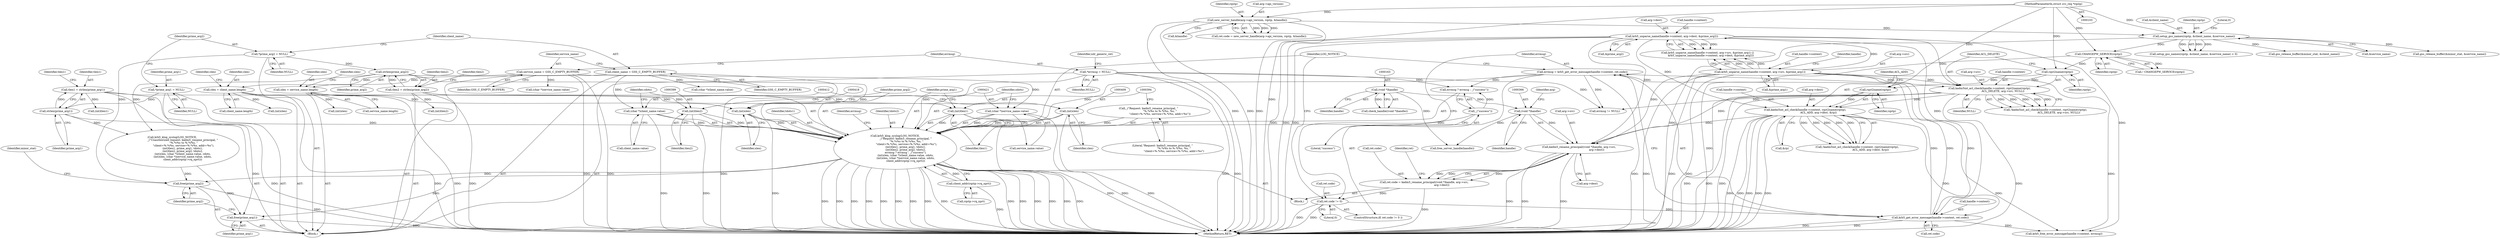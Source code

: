 digraph "0_krb5_83ed75feba32e46f736fcce0d96a0445f29b96c2_18@API" {
"1000389" [label="(Call,krb5_klog_syslog(LOG_NOTICE,\n                         _(\"Request: kadm5_rename_principal, \"\n                           \"%.*s%s to %.*s%s, %s, \"\n                           \"client=%.*s%s, service=%.*s%s, addr=%s\"),\n                         (int)tlen1, prime_arg1, tdots1,\n                         (int)tlen2, prime_arg2, tdots2,\n                         errmsg ? errmsg : _(\"success\"),\n                         (int)clen, (char *)client_name.value, cdots,\n                         (int)slen, (char *)service_name.value, sdots,\n                         client_addr(rqstp->rq_xprt)))"];
"1000391" [label="(Call,_(\"Request: kadm5_rename_principal, \"\n                           \"%.*s%s to %.*s%s, %s, \"\n                           \"client=%.*s%s, service=%.*s%s, addr=%s\"))"];
"1000393" [label="(Call,(int)tlen1)"];
"1000209" [label="(Call,tlen1 = strlen(prime_arg1))"];
"1000211" [label="(Call,strlen(prime_arg1))"];
"1000109" [label="(Call,*prime_arg1 = NULL)"];
"1000398" [label="(Call,(int)tlen2)"];
"1000218" [label="(Call,tlen2 = strlen(prime_arg2))"];
"1000220" [label="(Call,strlen(prime_arg2))"];
"1000113" [label="(Call,*prime_arg2 = NULL)"];
"1000128" [label="(Call,*errmsg = NULL)"];
"1000380" [label="(Call,errmsg = krb5_get_error_message(handle->context, ret.code))"];
"1000382" [label="(Call,krb5_get_error_message(handle->context, ret.code))"];
"1000193" [label="(Call,krb5_unparse_name(handle->context, arg->dest, &prime_arg2))"];
"1000184" [label="(Call,krb5_unparse_name(handle->context, arg->src, &prime_arg1))"];
"1000278" [label="(Call,kadm5int_acl_check(handle->context, rqst2name(rqstp),\n                                ACL_ADD, arg->dest, &rp))"];
"1000259" [label="(Call,kadm5int_acl_check(handle->context, rqst2name(rqstp),\n                                ACL_DELETE, arg->src, NULL))"];
"1000263" [label="(Call,rqst2name(rqstp))"];
"1000254" [label="(Call,CHANGEPW_SERVICE(rqstp))"];
"1000168" [label="(Call,setup_gss_names(rqstp, &client_name, &service_name))"];
"1000148" [label="(Call,new_server_handle(arg->api_version, rqstp, &handle))"];
"1000105" [label="(MethodParameterIn,struct svc_req *rqstp)"];
"1000282" [label="(Call,rqst2name(rqstp))"];
"1000375" [label="(Call,ret.code != 0)"];
"1000360" [label="(Call,ret.code = kadm5_rename_principal((void *)handle, arg->src,\n                                          arg->dest))"];
"1000364" [label="(Call,kadm5_rename_principal((void *)handle, arg->src,\n                                          arg->dest))"];
"1000365" [label="(Call,(void *)handle)"];
"1000162" [label="(Call,(void *)handle)"];
"1000406" [label="(Call,_(\"success\"))"];
"1000408" [label="(Call,(int)clen)"];
"1000227" [label="(Call,clen = client_name.length)"];
"1000117" [label="(Call,client_name = GSS_C_EMPTY_BUFFER)"];
"1000411" [label="(Call,(char *)client_name.value)"];
"1000417" [label="(Call,(int)slen)"];
"1000237" [label="(Call,slen = service_name.length)"];
"1000121" [label="(Call,service_name = GSS_C_EMPTY_BUFFER)"];
"1000420" [label="(Call,(char *)service_name.value)"];
"1000426" [label="(Call,client_addr(rqstp->rq_xprt))"];
"1000440" [label="(Call,free(prime_arg1))"];
"1000442" [label="(Call,free(prime_arg2))"];
"1000345" [label="(Call,(int)slen)"];
"1000195" [label="(Identifier,handle)"];
"1000431" [label="(Call,errmsg != NULL)"];
"1000110" [label="(Identifier,prime_arg1)"];
"1000443" [label="(Identifier,prime_arg2)"];
"1000382" [label="(Call,krb5_get_error_message(handle->context, ret.code))"];
"1000364" [label="(Call,kadm5_rename_principal((void *)handle, arg->src,\n                                          arg->dest))"];
"1000172" [label="(Call,&service_name)"];
"1000113" [label="(Call,*prime_arg2 = NULL)"];
"1000234" [label="(Identifier,clen)"];
"1000130" [label="(Identifier,NULL)"];
"1000105" [label="(MethodParameterIn,struct svc_req *rqstp)"];
"1000162" [label="(Call,(void *)handle)"];
"1000219" [label="(Identifier,tlen2)"];
"1000194" [label="(Call,handle->context)"];
"1000122" [label="(Identifier,service_name)"];
"1000215" [label="(Identifier,tlen1)"];
"1000263" [label="(Call,rqst2name(rqstp))"];
"1000407" [label="(Literal,\"success\")"];
"1000260" [label="(Call,handle->context)"];
"1000419" [label="(Identifier,slen)"];
"1000417" [label="(Call,(int)slen)"];
"1000397" [label="(Identifier,tdots1)"];
"1000212" [label="(Identifier,prime_arg1)"];
"1000253" [label="(Call,! CHANGEPW_SERVICE(rqstp))"];
"1000188" [label="(Call,arg->src)"];
"1000403" [label="(Call,errmsg ? errmsg : _(\"success\"))"];
"1000285" [label="(Call,arg->dest)"];
"1000406" [label="(Call,_(\"success\"))"];
"1000224" [label="(Identifier,tlen2)"];
"1000377" [label="(Identifier,ret)"];
"1000152" [label="(Identifier,rqstp)"];
"1000361" [label="(Call,ret.code)"];
"1000368" [label="(Call,arg->src)"];
"1000427" [label="(Call,rqstp->rq_xprt)"];
"1000367" [label="(Identifier,handle)"];
"1000446" [label="(Identifier,minor_stat)"];
"1000331" [label="(Call,(int)tlen2)"];
"1000279" [label="(Call,handle->context)"];
"1000121" [label="(Call,service_name = GSS_C_EMPTY_BUFFER)"];
"1000193" [label="(Call,krb5_unparse_name(handle->context, arg->dest, &prime_arg2))"];
"1000449" [label="(Call,gss_release_buffer(&minor_stat, &service_name))"];
"1000360" [label="(Call,ret.code = kadm5_rename_principal((void *)handle, arg->src,\n                                          arg->dest))"];
"1000148" [label="(Call,new_server_handle(arg->api_version, rqstp, &handle))"];
"1000434" [label="(Call,krb5_free_error_message(handle->context, errmsg))"];
"1000442" [label="(Call,free(prime_arg2))"];
"1000239" [label="(Call,service_name.length)"];
"1000326" [label="(Call,(int)tlen1)"];
"1000106" [label="(Block,)"];
"1000359" [label="(Block,)"];
"1000115" [label="(Identifier,NULL)"];
"1000401" [label="(Identifier,prime_arg2)"];
"1000168" [label="(Call,setup_gss_names(rqstp, &client_name, &service_name))"];
"1000375" [label="(Call,ret.code != 0)"];
"1000220" [label="(Call,strlen(prime_arg2))"];
"1000161" [label="(Call,check_handle((void *)handle))"];
"1000111" [label="(Identifier,NULL)"];
"1000269" [label="(Identifier,NULL)"];
"1000227" [label="(Call,clen = client_name.length)"];
"1000149" [label="(Call,arg->api_version)"];
"1000374" [label="(ControlStructure,if( ret.code != 0 ))"];
"1000392" [label="(Literal,\"Request: kadm5_rename_principal, \"\n                           \"%.*s%s to %.*s%s, %s, \"\n                           \"client=%.*s%s, service=%.*s%s, addr=%s\")"];
"1000408" [label="(Call,(int)clen)"];
"1000441" [label="(Identifier,prime_arg1)"];
"1000432" [label="(Identifier,errmsg)"];
"1000396" [label="(Identifier,prime_arg1)"];
"1000191" [label="(Call,&prime_arg1)"];
"1000440" [label="(Call,free(prime_arg1))"];
"1000278" [label="(Call,kadm5int_acl_check(handle->context, rqst2name(rqstp),\n                                ACL_ADD, arg->dest, &rp))"];
"1000383" [label="(Call,handle->context)"];
"1000153" [label="(Call,&handle)"];
"1000228" [label="(Identifier,clen)"];
"1000277" [label="(Call,!kadm5int_acl_check(handle->context, rqst2name(rqstp),\n                                ACL_ADD, arg->dest, &rp))"];
"1000411" [label="(Call,(char *)client_name.value)"];
"1000282" [label="(Call,rqst2name(rqstp))"];
"1000218" [label="(Call,tlen2 = strlen(prime_arg2))"];
"1000380" [label="(Call,errmsg = krb5_get_error_message(handle->context, ret.code))"];
"1000221" [label="(Identifier,prime_arg2)"];
"1000140" [label="(Identifier,xdr_generic_ret)"];
"1000365" [label="(Call,(void *)handle)"];
"1000164" [label="(Identifier,handle)"];
"1000266" [label="(Call,arg->src)"];
"1000371" [label="(Call,arg->dest)"];
"1000129" [label="(Identifier,errmsg)"];
"1000238" [label="(Identifier,slen)"];
"1000118" [label="(Identifier,client_name)"];
"1000420" [label="(Call,(char *)service_name.value)"];
"1000376" [label="(Call,ret.code)"];
"1000209" [label="(Call,tlen1 = strlen(prime_arg1))"];
"1000200" [label="(Call,&prime_arg2)"];
"1000197" [label="(Call,arg->dest)"];
"1000369" [label="(Identifier,arg)"];
"1000144" [label="(Call,ret.code = new_server_handle(arg->api_version, rqstp, &handle))"];
"1000119" [label="(Identifier,GSS_C_EMPTY_BUFFER)"];
"1000184" [label="(Call,krb5_unparse_name(handle->context, arg->src, &prime_arg1))"];
"1000264" [label="(Identifier,rqstp)"];
"1000410" [label="(Identifier,clen)"];
"1000117" [label="(Call,client_name = GSS_C_EMPTY_BUFFER)"];
"1000229" [label="(Call,client_name.length)"];
"1000244" [label="(Identifier,slen)"];
"1000426" [label="(Call,client_addr(rqstp->rq_xprt))"];
"1000398" [label="(Call,(int)tlen2)"];
"1000348" [label="(Call,(char *)service_name.value)"];
"1000170" [label="(Call,&client_name)"];
"1000389" [label="(Call,krb5_klog_syslog(LOG_NOTICE,\n                         _(\"Request: kadm5_rename_principal, \"\n                           \"%.*s%s to %.*s%s, %s, \"\n                           \"client=%.*s%s, service=%.*s%s, addr=%s\"),\n                         (int)tlen1, prime_arg1, tdots1,\n                         (int)tlen2, prime_arg2, tdots2,\n                         errmsg ? errmsg : _(\"success\"),\n                         (int)clen, (char *)client_name.value, cdots,\n                         (int)slen, (char *)service_name.value, sdots,\n                         client_addr(rqstp->rq_xprt)))"];
"1000339" [label="(Call,(char *)client_name.value)"];
"1000128" [label="(Call,*errmsg = NULL)"];
"1000258" [label="(Call,!kadm5int_acl_check(handle->context, rqst2name(rqstp),\n                                ACL_DELETE, arg->src, NULL))"];
"1000416" [label="(Identifier,cdots)"];
"1000283" [label="(Identifier,rqstp)"];
"1000379" [label="(Literal,0)"];
"1000444" [label="(Call,gss_release_buffer(&minor_stat, &client_name))"];
"1000425" [label="(Identifier,sdots)"];
"1000322" [label="(Call,krb5_klog_syslog(LOG_NOTICE,\n                         _(\"Unauthorized request: kadm5_rename_principal, \"\n                           \"%.*s%s to %.*s%s, \"\n                           \"client=%.*s%s, service=%.*s%s, addr=%s\"),\n                         (int)tlen1, prime_arg1, tdots1,\n                         (int)tlen2, prime_arg2, tdots2,\n                         (int)clen, (char *)client_name.value, cdots,\n                         (int)slen, (char *)service_name.value, sdots,\n                         client_addr(rqstp->rq_xprt)))"];
"1000381" [label="(Identifier,errmsg)"];
"1000413" [label="(Call,client_name.value)"];
"1000185" [label="(Call,handle->context)"];
"1000211" [label="(Call,strlen(prime_arg1))"];
"1000393" [label="(Call,(int)tlen1)"];
"1000183" [label="(Call,krb5_unparse_name(handle->context, arg->src, &prime_arg1) ||\n        krb5_unparse_name(handle->context, arg->dest, &prime_arg2))"];
"1000114" [label="(Identifier,prime_arg2)"];
"1000255" [label="(Identifier,rqstp)"];
"1000336" [label="(Call,(int)clen)"];
"1000402" [label="(Identifier,tdots2)"];
"1000459" [label="(MethodReturn,RET)"];
"1000265" [label="(Identifier,ACL_DELETE)"];
"1000169" [label="(Identifier,rqstp)"];
"1000395" [label="(Identifier,tlen1)"];
"1000259" [label="(Call,kadm5int_acl_check(handle->context, rqst2name(rqstp),\n                                ACL_DELETE, arg->src, NULL))"];
"1000386" [label="(Call,ret.code)"];
"1000284" [label="(Identifier,ACL_ADD)"];
"1000391" [label="(Call,_(\"Request: kadm5_rename_principal, \"\n                           \"%.*s%s to %.*s%s, %s, \"\n                           \"client=%.*s%s, service=%.*s%s, addr=%s\"))"];
"1000390" [label="(Identifier,LOG_NOTICE)"];
"1000174" [label="(Literal,0)"];
"1000454" [label="(Call,free_server_handle(handle))"];
"1000210" [label="(Identifier,tlen1)"];
"1000237" [label="(Call,slen = service_name.length)"];
"1000109" [label="(Call,*prime_arg1 = NULL)"];
"1000123" [label="(Identifier,GSS_C_EMPTY_BUFFER)"];
"1000254" [label="(Call,CHANGEPW_SERVICE(rqstp))"];
"1000167" [label="(Call,setup_gss_names(rqstp, &client_name, &service_name) < 0)"];
"1000400" [label="(Identifier,tlen2)"];
"1000288" [label="(Call,&rp)"];
"1000422" [label="(Call,service_name.value)"];
"1000389" -> "1000359"  [label="AST: "];
"1000389" -> "1000426"  [label="CFG: "];
"1000390" -> "1000389"  [label="AST: "];
"1000391" -> "1000389"  [label="AST: "];
"1000393" -> "1000389"  [label="AST: "];
"1000396" -> "1000389"  [label="AST: "];
"1000397" -> "1000389"  [label="AST: "];
"1000398" -> "1000389"  [label="AST: "];
"1000401" -> "1000389"  [label="AST: "];
"1000402" -> "1000389"  [label="AST: "];
"1000403" -> "1000389"  [label="AST: "];
"1000408" -> "1000389"  [label="AST: "];
"1000411" -> "1000389"  [label="AST: "];
"1000416" -> "1000389"  [label="AST: "];
"1000417" -> "1000389"  [label="AST: "];
"1000420" -> "1000389"  [label="AST: "];
"1000425" -> "1000389"  [label="AST: "];
"1000426" -> "1000389"  [label="AST: "];
"1000432" -> "1000389"  [label="CFG: "];
"1000389" -> "1000459"  [label="DDG: "];
"1000389" -> "1000459"  [label="DDG: "];
"1000389" -> "1000459"  [label="DDG: "];
"1000389" -> "1000459"  [label="DDG: "];
"1000389" -> "1000459"  [label="DDG: "];
"1000389" -> "1000459"  [label="DDG: "];
"1000389" -> "1000459"  [label="DDG: "];
"1000389" -> "1000459"  [label="DDG: "];
"1000389" -> "1000459"  [label="DDG: "];
"1000389" -> "1000459"  [label="DDG: "];
"1000389" -> "1000459"  [label="DDG: "];
"1000389" -> "1000459"  [label="DDG: "];
"1000389" -> "1000459"  [label="DDG: "];
"1000389" -> "1000459"  [label="DDG: "];
"1000389" -> "1000459"  [label="DDG: "];
"1000391" -> "1000389"  [label="DDG: "];
"1000393" -> "1000389"  [label="DDG: "];
"1000211" -> "1000389"  [label="DDG: "];
"1000398" -> "1000389"  [label="DDG: "];
"1000220" -> "1000389"  [label="DDG: "];
"1000128" -> "1000389"  [label="DDG: "];
"1000380" -> "1000389"  [label="DDG: "];
"1000406" -> "1000389"  [label="DDG: "];
"1000408" -> "1000389"  [label="DDG: "];
"1000411" -> "1000389"  [label="DDG: "];
"1000417" -> "1000389"  [label="DDG: "];
"1000420" -> "1000389"  [label="DDG: "];
"1000426" -> "1000389"  [label="DDG: "];
"1000389" -> "1000440"  [label="DDG: "];
"1000389" -> "1000442"  [label="DDG: "];
"1000391" -> "1000392"  [label="CFG: "];
"1000392" -> "1000391"  [label="AST: "];
"1000394" -> "1000391"  [label="CFG: "];
"1000393" -> "1000395"  [label="CFG: "];
"1000394" -> "1000393"  [label="AST: "];
"1000395" -> "1000393"  [label="AST: "];
"1000396" -> "1000393"  [label="CFG: "];
"1000393" -> "1000459"  [label="DDG: "];
"1000209" -> "1000393"  [label="DDG: "];
"1000209" -> "1000106"  [label="AST: "];
"1000209" -> "1000211"  [label="CFG: "];
"1000210" -> "1000209"  [label="AST: "];
"1000211" -> "1000209"  [label="AST: "];
"1000215" -> "1000209"  [label="CFG: "];
"1000209" -> "1000459"  [label="DDG: "];
"1000211" -> "1000209"  [label="DDG: "];
"1000209" -> "1000326"  [label="DDG: "];
"1000211" -> "1000212"  [label="CFG: "];
"1000212" -> "1000211"  [label="AST: "];
"1000109" -> "1000211"  [label="DDG: "];
"1000211" -> "1000322"  [label="DDG: "];
"1000109" -> "1000106"  [label="AST: "];
"1000109" -> "1000111"  [label="CFG: "];
"1000110" -> "1000109"  [label="AST: "];
"1000111" -> "1000109"  [label="AST: "];
"1000114" -> "1000109"  [label="CFG: "];
"1000109" -> "1000440"  [label="DDG: "];
"1000398" -> "1000400"  [label="CFG: "];
"1000399" -> "1000398"  [label="AST: "];
"1000400" -> "1000398"  [label="AST: "];
"1000401" -> "1000398"  [label="CFG: "];
"1000398" -> "1000459"  [label="DDG: "];
"1000218" -> "1000398"  [label="DDG: "];
"1000218" -> "1000106"  [label="AST: "];
"1000218" -> "1000220"  [label="CFG: "];
"1000219" -> "1000218"  [label="AST: "];
"1000220" -> "1000218"  [label="AST: "];
"1000224" -> "1000218"  [label="CFG: "];
"1000218" -> "1000459"  [label="DDG: "];
"1000220" -> "1000218"  [label="DDG: "];
"1000218" -> "1000331"  [label="DDG: "];
"1000220" -> "1000221"  [label="CFG: "];
"1000221" -> "1000220"  [label="AST: "];
"1000113" -> "1000220"  [label="DDG: "];
"1000220" -> "1000322"  [label="DDG: "];
"1000113" -> "1000106"  [label="AST: "];
"1000113" -> "1000115"  [label="CFG: "];
"1000114" -> "1000113"  [label="AST: "];
"1000115" -> "1000113"  [label="AST: "];
"1000118" -> "1000113"  [label="CFG: "];
"1000113" -> "1000442"  [label="DDG: "];
"1000128" -> "1000106"  [label="AST: "];
"1000128" -> "1000130"  [label="CFG: "];
"1000129" -> "1000128"  [label="AST: "];
"1000130" -> "1000128"  [label="AST: "];
"1000140" -> "1000128"  [label="CFG: "];
"1000128" -> "1000459"  [label="DDG: "];
"1000128" -> "1000459"  [label="DDG: "];
"1000128" -> "1000403"  [label="DDG: "];
"1000128" -> "1000431"  [label="DDG: "];
"1000380" -> "1000374"  [label="AST: "];
"1000380" -> "1000382"  [label="CFG: "];
"1000381" -> "1000380"  [label="AST: "];
"1000382" -> "1000380"  [label="AST: "];
"1000390" -> "1000380"  [label="CFG: "];
"1000380" -> "1000459"  [label="DDG: "];
"1000382" -> "1000380"  [label="DDG: "];
"1000382" -> "1000380"  [label="DDG: "];
"1000380" -> "1000403"  [label="DDG: "];
"1000380" -> "1000431"  [label="DDG: "];
"1000382" -> "1000386"  [label="CFG: "];
"1000383" -> "1000382"  [label="AST: "];
"1000386" -> "1000382"  [label="AST: "];
"1000382" -> "1000459"  [label="DDG: "];
"1000382" -> "1000459"  [label="DDG: "];
"1000193" -> "1000382"  [label="DDG: "];
"1000184" -> "1000382"  [label="DDG: "];
"1000278" -> "1000382"  [label="DDG: "];
"1000375" -> "1000382"  [label="DDG: "];
"1000382" -> "1000434"  [label="DDG: "];
"1000193" -> "1000183"  [label="AST: "];
"1000193" -> "1000200"  [label="CFG: "];
"1000194" -> "1000193"  [label="AST: "];
"1000197" -> "1000193"  [label="AST: "];
"1000200" -> "1000193"  [label="AST: "];
"1000183" -> "1000193"  [label="CFG: "];
"1000193" -> "1000459"  [label="DDG: "];
"1000193" -> "1000459"  [label="DDG: "];
"1000193" -> "1000459"  [label="DDG: "];
"1000193" -> "1000183"  [label="DDG: "];
"1000193" -> "1000183"  [label="DDG: "];
"1000193" -> "1000183"  [label="DDG: "];
"1000184" -> "1000193"  [label="DDG: "];
"1000193" -> "1000259"  [label="DDG: "];
"1000193" -> "1000278"  [label="DDG: "];
"1000193" -> "1000364"  [label="DDG: "];
"1000193" -> "1000434"  [label="DDG: "];
"1000184" -> "1000183"  [label="AST: "];
"1000184" -> "1000191"  [label="CFG: "];
"1000185" -> "1000184"  [label="AST: "];
"1000188" -> "1000184"  [label="AST: "];
"1000191" -> "1000184"  [label="AST: "];
"1000195" -> "1000184"  [label="CFG: "];
"1000183" -> "1000184"  [label="CFG: "];
"1000184" -> "1000459"  [label="DDG: "];
"1000184" -> "1000459"  [label="DDG: "];
"1000184" -> "1000459"  [label="DDG: "];
"1000184" -> "1000183"  [label="DDG: "];
"1000184" -> "1000183"  [label="DDG: "];
"1000184" -> "1000183"  [label="DDG: "];
"1000184" -> "1000259"  [label="DDG: "];
"1000184" -> "1000259"  [label="DDG: "];
"1000184" -> "1000364"  [label="DDG: "];
"1000184" -> "1000434"  [label="DDG: "];
"1000278" -> "1000277"  [label="AST: "];
"1000278" -> "1000288"  [label="CFG: "];
"1000279" -> "1000278"  [label="AST: "];
"1000282" -> "1000278"  [label="AST: "];
"1000284" -> "1000278"  [label="AST: "];
"1000285" -> "1000278"  [label="AST: "];
"1000288" -> "1000278"  [label="AST: "];
"1000277" -> "1000278"  [label="CFG: "];
"1000278" -> "1000459"  [label="DDG: "];
"1000278" -> "1000459"  [label="DDG: "];
"1000278" -> "1000459"  [label="DDG: "];
"1000278" -> "1000459"  [label="DDG: "];
"1000278" -> "1000459"  [label="DDG: "];
"1000278" -> "1000277"  [label="DDG: "];
"1000278" -> "1000277"  [label="DDG: "];
"1000278" -> "1000277"  [label="DDG: "];
"1000278" -> "1000277"  [label="DDG: "];
"1000278" -> "1000277"  [label="DDG: "];
"1000259" -> "1000278"  [label="DDG: "];
"1000282" -> "1000278"  [label="DDG: "];
"1000278" -> "1000364"  [label="DDG: "];
"1000278" -> "1000434"  [label="DDG: "];
"1000259" -> "1000258"  [label="AST: "];
"1000259" -> "1000269"  [label="CFG: "];
"1000260" -> "1000259"  [label="AST: "];
"1000263" -> "1000259"  [label="AST: "];
"1000265" -> "1000259"  [label="AST: "];
"1000266" -> "1000259"  [label="AST: "];
"1000269" -> "1000259"  [label="AST: "];
"1000258" -> "1000259"  [label="CFG: "];
"1000259" -> "1000459"  [label="DDG: "];
"1000259" -> "1000459"  [label="DDG: "];
"1000259" -> "1000459"  [label="DDG: "];
"1000259" -> "1000258"  [label="DDG: "];
"1000259" -> "1000258"  [label="DDG: "];
"1000259" -> "1000258"  [label="DDG: "];
"1000259" -> "1000258"  [label="DDG: "];
"1000259" -> "1000258"  [label="DDG: "];
"1000263" -> "1000259"  [label="DDG: "];
"1000259" -> "1000364"  [label="DDG: "];
"1000259" -> "1000431"  [label="DDG: "];
"1000263" -> "1000264"  [label="CFG: "];
"1000264" -> "1000263"  [label="AST: "];
"1000265" -> "1000263"  [label="CFG: "];
"1000254" -> "1000263"  [label="DDG: "];
"1000105" -> "1000263"  [label="DDG: "];
"1000263" -> "1000282"  [label="DDG: "];
"1000254" -> "1000253"  [label="AST: "];
"1000254" -> "1000255"  [label="CFG: "];
"1000255" -> "1000254"  [label="AST: "];
"1000253" -> "1000254"  [label="CFG: "];
"1000254" -> "1000459"  [label="DDG: "];
"1000254" -> "1000253"  [label="DDG: "];
"1000168" -> "1000254"  [label="DDG: "];
"1000105" -> "1000254"  [label="DDG: "];
"1000168" -> "1000167"  [label="AST: "];
"1000168" -> "1000172"  [label="CFG: "];
"1000169" -> "1000168"  [label="AST: "];
"1000170" -> "1000168"  [label="AST: "];
"1000172" -> "1000168"  [label="AST: "];
"1000174" -> "1000168"  [label="CFG: "];
"1000168" -> "1000459"  [label="DDG: "];
"1000168" -> "1000167"  [label="DDG: "];
"1000168" -> "1000167"  [label="DDG: "];
"1000168" -> "1000167"  [label="DDG: "];
"1000148" -> "1000168"  [label="DDG: "];
"1000105" -> "1000168"  [label="DDG: "];
"1000168" -> "1000444"  [label="DDG: "];
"1000168" -> "1000449"  [label="DDG: "];
"1000148" -> "1000144"  [label="AST: "];
"1000148" -> "1000153"  [label="CFG: "];
"1000149" -> "1000148"  [label="AST: "];
"1000152" -> "1000148"  [label="AST: "];
"1000153" -> "1000148"  [label="AST: "];
"1000144" -> "1000148"  [label="CFG: "];
"1000148" -> "1000459"  [label="DDG: "];
"1000148" -> "1000459"  [label="DDG: "];
"1000148" -> "1000459"  [label="DDG: "];
"1000148" -> "1000144"  [label="DDG: "];
"1000148" -> "1000144"  [label="DDG: "];
"1000148" -> "1000144"  [label="DDG: "];
"1000105" -> "1000148"  [label="DDG: "];
"1000105" -> "1000103"  [label="AST: "];
"1000105" -> "1000459"  [label="DDG: "];
"1000105" -> "1000282"  [label="DDG: "];
"1000282" -> "1000283"  [label="CFG: "];
"1000283" -> "1000282"  [label="AST: "];
"1000284" -> "1000282"  [label="CFG: "];
"1000282" -> "1000459"  [label="DDG: "];
"1000375" -> "1000374"  [label="AST: "];
"1000375" -> "1000379"  [label="CFG: "];
"1000376" -> "1000375"  [label="AST: "];
"1000379" -> "1000375"  [label="AST: "];
"1000381" -> "1000375"  [label="CFG: "];
"1000390" -> "1000375"  [label="CFG: "];
"1000375" -> "1000459"  [label="DDG: "];
"1000375" -> "1000459"  [label="DDG: "];
"1000360" -> "1000375"  [label="DDG: "];
"1000360" -> "1000359"  [label="AST: "];
"1000360" -> "1000364"  [label="CFG: "];
"1000361" -> "1000360"  [label="AST: "];
"1000364" -> "1000360"  [label="AST: "];
"1000377" -> "1000360"  [label="CFG: "];
"1000360" -> "1000459"  [label="DDG: "];
"1000364" -> "1000360"  [label="DDG: "];
"1000364" -> "1000360"  [label="DDG: "];
"1000364" -> "1000360"  [label="DDG: "];
"1000364" -> "1000371"  [label="CFG: "];
"1000365" -> "1000364"  [label="AST: "];
"1000368" -> "1000364"  [label="AST: "];
"1000371" -> "1000364"  [label="AST: "];
"1000364" -> "1000459"  [label="DDG: "];
"1000364" -> "1000459"  [label="DDG: "];
"1000364" -> "1000459"  [label="DDG: "];
"1000365" -> "1000364"  [label="DDG: "];
"1000365" -> "1000367"  [label="CFG: "];
"1000366" -> "1000365"  [label="AST: "];
"1000367" -> "1000365"  [label="AST: "];
"1000369" -> "1000365"  [label="CFG: "];
"1000162" -> "1000365"  [label="DDG: "];
"1000365" -> "1000454"  [label="DDG: "];
"1000162" -> "1000161"  [label="AST: "];
"1000162" -> "1000164"  [label="CFG: "];
"1000163" -> "1000162"  [label="AST: "];
"1000164" -> "1000162"  [label="AST: "];
"1000161" -> "1000162"  [label="CFG: "];
"1000162" -> "1000161"  [label="DDG: "];
"1000162" -> "1000454"  [label="DDG: "];
"1000406" -> "1000403"  [label="AST: "];
"1000406" -> "1000407"  [label="CFG: "];
"1000407" -> "1000406"  [label="AST: "];
"1000403" -> "1000406"  [label="CFG: "];
"1000406" -> "1000403"  [label="DDG: "];
"1000408" -> "1000410"  [label="CFG: "];
"1000409" -> "1000408"  [label="AST: "];
"1000410" -> "1000408"  [label="AST: "];
"1000412" -> "1000408"  [label="CFG: "];
"1000408" -> "1000459"  [label="DDG: "];
"1000227" -> "1000408"  [label="DDG: "];
"1000227" -> "1000106"  [label="AST: "];
"1000227" -> "1000229"  [label="CFG: "];
"1000228" -> "1000227"  [label="AST: "];
"1000229" -> "1000227"  [label="AST: "];
"1000234" -> "1000227"  [label="CFG: "];
"1000227" -> "1000459"  [label="DDG: "];
"1000117" -> "1000227"  [label="DDG: "];
"1000227" -> "1000336"  [label="DDG: "];
"1000117" -> "1000106"  [label="AST: "];
"1000117" -> "1000119"  [label="CFG: "];
"1000118" -> "1000117"  [label="AST: "];
"1000119" -> "1000117"  [label="AST: "];
"1000122" -> "1000117"  [label="CFG: "];
"1000117" -> "1000459"  [label="DDG: "];
"1000117" -> "1000339"  [label="DDG: "];
"1000117" -> "1000411"  [label="DDG: "];
"1000411" -> "1000413"  [label="CFG: "];
"1000412" -> "1000411"  [label="AST: "];
"1000413" -> "1000411"  [label="AST: "];
"1000416" -> "1000411"  [label="CFG: "];
"1000411" -> "1000459"  [label="DDG: "];
"1000417" -> "1000419"  [label="CFG: "];
"1000418" -> "1000417"  [label="AST: "];
"1000419" -> "1000417"  [label="AST: "];
"1000421" -> "1000417"  [label="CFG: "];
"1000417" -> "1000459"  [label="DDG: "];
"1000237" -> "1000417"  [label="DDG: "];
"1000237" -> "1000106"  [label="AST: "];
"1000237" -> "1000239"  [label="CFG: "];
"1000238" -> "1000237"  [label="AST: "];
"1000239" -> "1000237"  [label="AST: "];
"1000244" -> "1000237"  [label="CFG: "];
"1000237" -> "1000459"  [label="DDG: "];
"1000121" -> "1000237"  [label="DDG: "];
"1000237" -> "1000345"  [label="DDG: "];
"1000121" -> "1000106"  [label="AST: "];
"1000121" -> "1000123"  [label="CFG: "];
"1000122" -> "1000121"  [label="AST: "];
"1000123" -> "1000121"  [label="AST: "];
"1000129" -> "1000121"  [label="CFG: "];
"1000121" -> "1000459"  [label="DDG: "];
"1000121" -> "1000459"  [label="DDG: "];
"1000121" -> "1000348"  [label="DDG: "];
"1000121" -> "1000420"  [label="DDG: "];
"1000420" -> "1000422"  [label="CFG: "];
"1000421" -> "1000420"  [label="AST: "];
"1000422" -> "1000420"  [label="AST: "];
"1000425" -> "1000420"  [label="CFG: "];
"1000420" -> "1000459"  [label="DDG: "];
"1000426" -> "1000427"  [label="CFG: "];
"1000427" -> "1000426"  [label="AST: "];
"1000426" -> "1000459"  [label="DDG: "];
"1000440" -> "1000106"  [label="AST: "];
"1000440" -> "1000441"  [label="CFG: "];
"1000441" -> "1000440"  [label="AST: "];
"1000443" -> "1000440"  [label="CFG: "];
"1000440" -> "1000459"  [label="DDG: "];
"1000322" -> "1000440"  [label="DDG: "];
"1000442" -> "1000106"  [label="AST: "];
"1000442" -> "1000443"  [label="CFG: "];
"1000443" -> "1000442"  [label="AST: "];
"1000446" -> "1000442"  [label="CFG: "];
"1000442" -> "1000459"  [label="DDG: "];
"1000322" -> "1000442"  [label="DDG: "];
}
